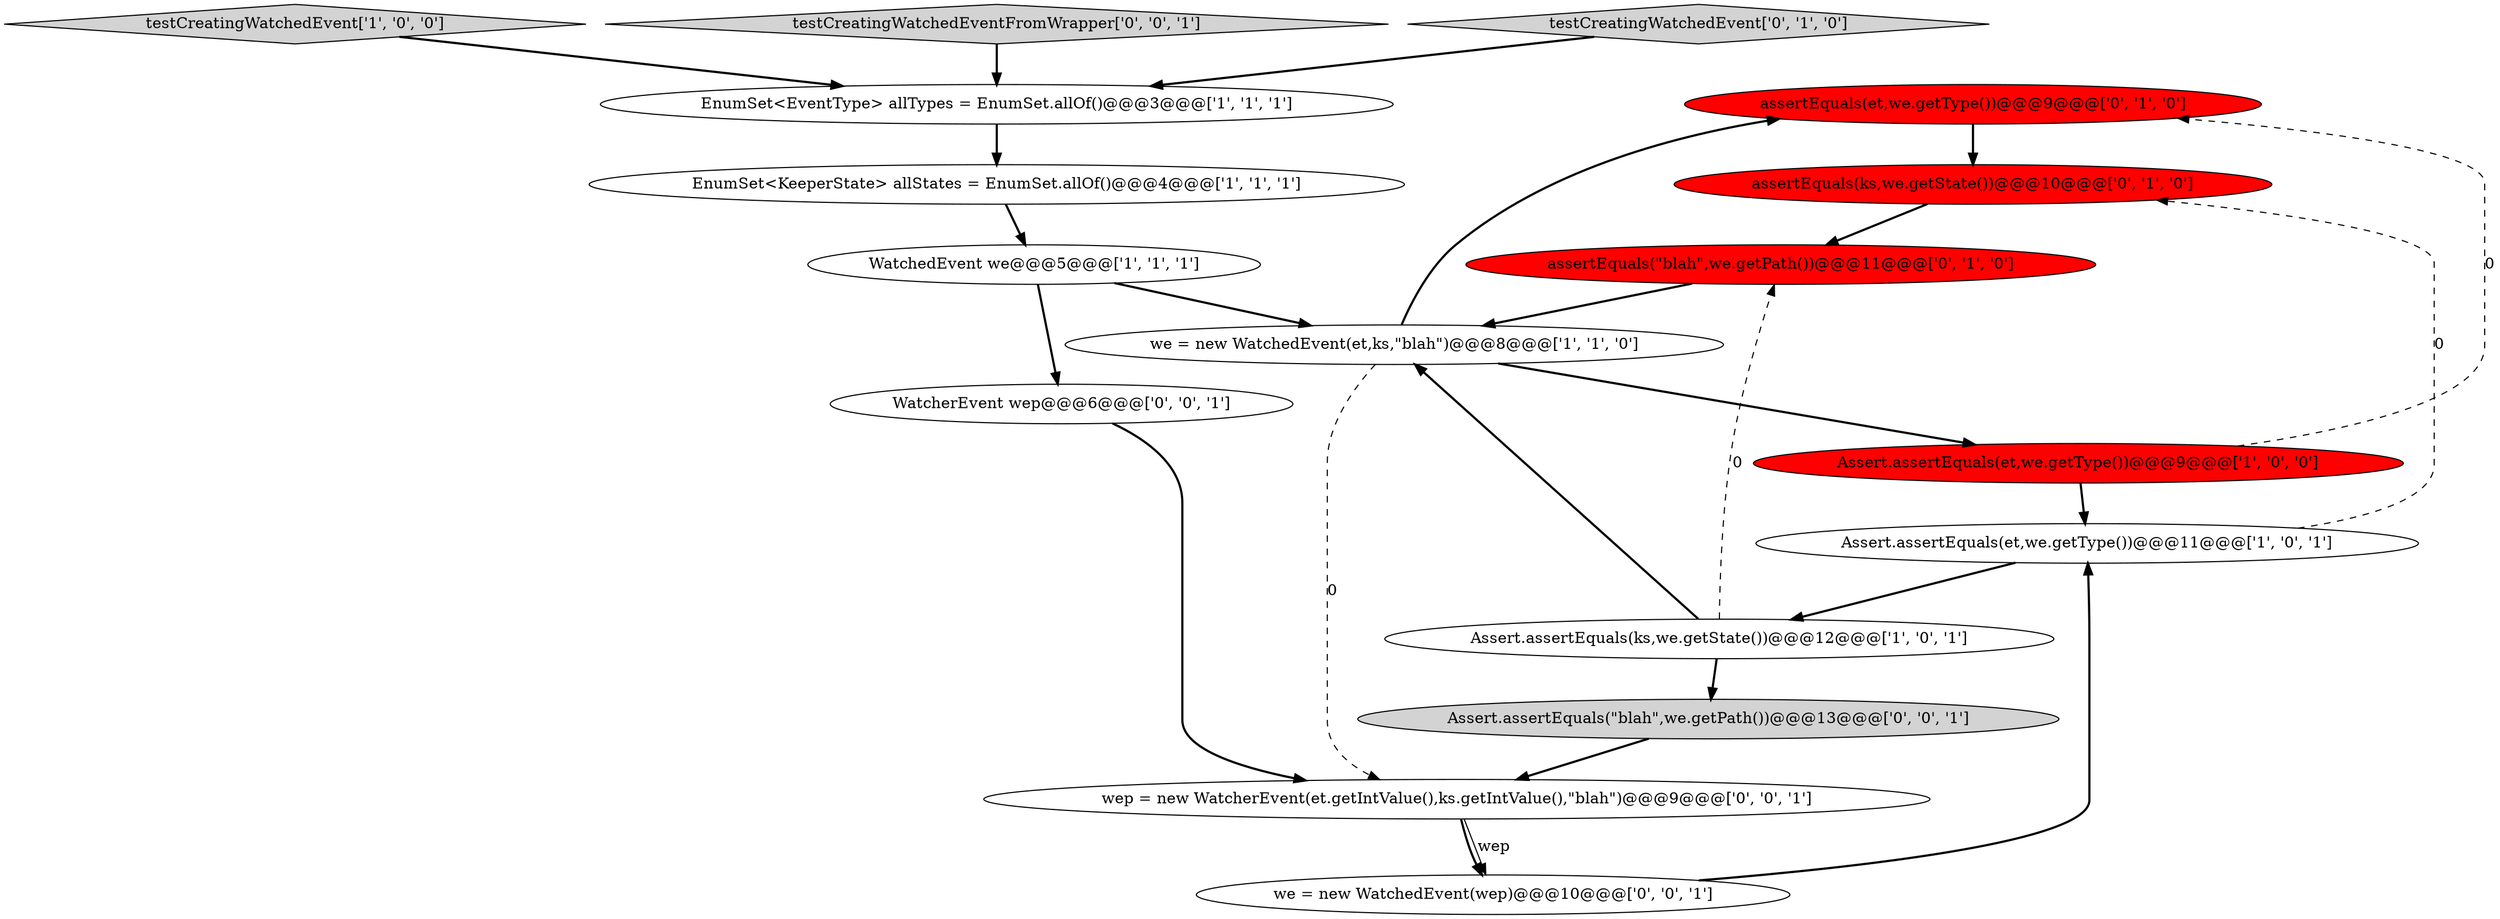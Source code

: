 digraph {
8 [style = filled, label = "assertEquals(et,we.getType())@@@9@@@['0', '1', '0']", fillcolor = red, shape = ellipse image = "AAA1AAABBB2BBB"];
0 [style = filled, label = "testCreatingWatchedEvent['1', '0', '0']", fillcolor = lightgray, shape = diamond image = "AAA0AAABBB1BBB"];
3 [style = filled, label = "we = new WatchedEvent(et,ks,\"blah\")@@@8@@@['1', '1', '0']", fillcolor = white, shape = ellipse image = "AAA0AAABBB1BBB"];
1 [style = filled, label = "EnumSet<KeeperState> allStates = EnumSet.allOf()@@@4@@@['1', '1', '1']", fillcolor = white, shape = ellipse image = "AAA0AAABBB1BBB"];
13 [style = filled, label = "Assert.assertEquals(\"blah\",we.getPath())@@@13@@@['0', '0', '1']", fillcolor = lightgray, shape = ellipse image = "AAA0AAABBB3BBB"];
4 [style = filled, label = "Assert.assertEquals(ks,we.getState())@@@12@@@['1', '0', '1']", fillcolor = white, shape = ellipse image = "AAA0AAABBB1BBB"];
6 [style = filled, label = "Assert.assertEquals(et,we.getType())@@@11@@@['1', '0', '1']", fillcolor = white, shape = ellipse image = "AAA0AAABBB1BBB"];
14 [style = filled, label = "WatcherEvent wep@@@6@@@['0', '0', '1']", fillcolor = white, shape = ellipse image = "AAA0AAABBB3BBB"];
5 [style = filled, label = "EnumSet<EventType> allTypes = EnumSet.allOf()@@@3@@@['1', '1', '1']", fillcolor = white, shape = ellipse image = "AAA0AAABBB1BBB"];
12 [style = filled, label = "wep = new WatcherEvent(et.getIntValue(),ks.getIntValue(),\"blah\")@@@9@@@['0', '0', '1']", fillcolor = white, shape = ellipse image = "AAA0AAABBB3BBB"];
10 [style = filled, label = "assertEquals(ks,we.getState())@@@10@@@['0', '1', '0']", fillcolor = red, shape = ellipse image = "AAA1AAABBB2BBB"];
15 [style = filled, label = "we = new WatchedEvent(wep)@@@10@@@['0', '0', '1']", fillcolor = white, shape = ellipse image = "AAA0AAABBB3BBB"];
9 [style = filled, label = "assertEquals(\"blah\",we.getPath())@@@11@@@['0', '1', '0']", fillcolor = red, shape = ellipse image = "AAA1AAABBB2BBB"];
7 [style = filled, label = "Assert.assertEquals(et,we.getType())@@@9@@@['1', '0', '0']", fillcolor = red, shape = ellipse image = "AAA1AAABBB1BBB"];
16 [style = filled, label = "testCreatingWatchedEventFromWrapper['0', '0', '1']", fillcolor = lightgray, shape = diamond image = "AAA0AAABBB3BBB"];
2 [style = filled, label = "WatchedEvent we@@@5@@@['1', '1', '1']", fillcolor = white, shape = ellipse image = "AAA0AAABBB1BBB"];
11 [style = filled, label = "testCreatingWatchedEvent['0', '1', '0']", fillcolor = lightgray, shape = diamond image = "AAA0AAABBB2BBB"];
4->3 [style = bold, label=""];
8->10 [style = bold, label=""];
12->15 [style = solid, label="wep"];
2->3 [style = bold, label=""];
4->13 [style = bold, label=""];
12->15 [style = bold, label=""];
7->8 [style = dashed, label="0"];
15->6 [style = bold, label=""];
6->10 [style = dashed, label="0"];
5->1 [style = bold, label=""];
6->4 [style = bold, label=""];
11->5 [style = bold, label=""];
4->9 [style = dashed, label="0"];
13->12 [style = bold, label=""];
3->12 [style = dashed, label="0"];
3->7 [style = bold, label=""];
3->8 [style = bold, label=""];
14->12 [style = bold, label=""];
2->14 [style = bold, label=""];
7->6 [style = bold, label=""];
16->5 [style = bold, label=""];
9->3 [style = bold, label=""];
1->2 [style = bold, label=""];
10->9 [style = bold, label=""];
0->5 [style = bold, label=""];
}
